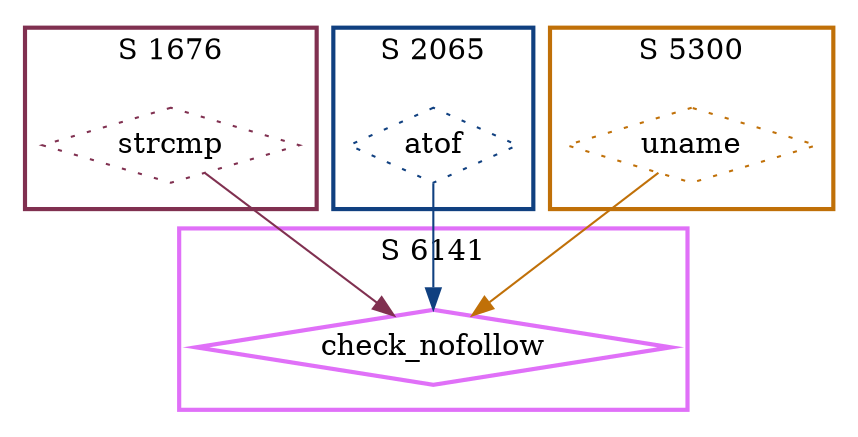 digraph G {
  ratio=0.500000;
  "UV strcmp (1676)" [shape=diamond, label="strcmp", color="#803050",
                      style=dotted];
  "UV atof (2065)" [shape=diamond, label="atof", color="#104080",
                    style=dotted];
  "UV check_nofollow (6141)" [shape=diamond, label="check_nofollow",
                              color="#E070F8", style=bold];
  "UV uname (5300)" [shape=diamond, label="uname", color="#C07008",
                     style=dotted];
  
  subgraph cluster_6141 { label="S 6141";
    color="#E070F8";
    style=bold;
    "UV check_nofollow (6141)"; };
  subgraph cluster_2065 { label="S 2065";
    color="#104080";
    style=bold;
    "UV atof (2065)"; };
  subgraph cluster_5300 { label="S 5300";
    color="#C07008";
    style=bold;
    "UV uname (5300)"; };
  subgraph cluster_1676 { label="S 1676";
    color="#803050";
    style=bold;
    "UV strcmp (1676)"; };
  
  "UV strcmp (1676)" -> "UV check_nofollow (6141)" [color="#803050"];
  "UV atof (2065)" -> "UV check_nofollow (6141)" [color="#104080"];
  "UV uname (5300)" -> "UV check_nofollow (6141)" [color="#C07008"];
  
  }